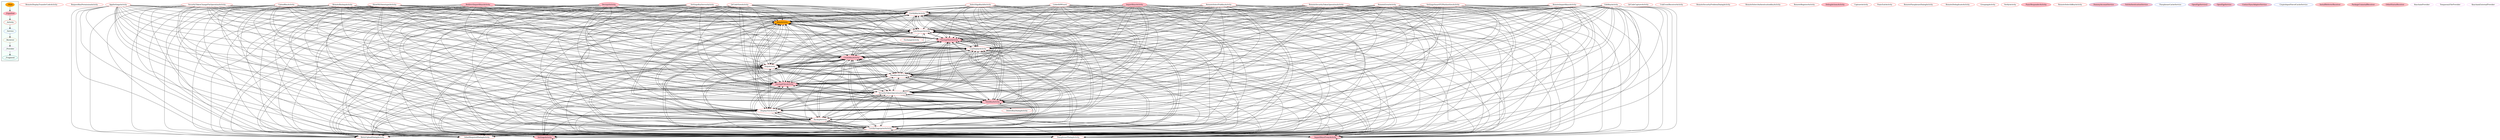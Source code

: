 digraph G {
subgraph cluster_legend{ 
bgcolor=mintcream;
_Activity[color = red];
_Service[color = royalblue];
_Provider[color = violet];
_Reciever[color = peru];
_Fragment[color = teal];
_Main[style=filled, fillcolor=orange, color = mintcream];
_Exported[style=filled, fillcolor=lightpink, color = mintcream];
_Main -> _Exported -> _Activity -> _Service -> _Reciever -> _Provider -> _Fragment; 
}
RemoteDisplayTransferCodeActivity[color = red];
RequestKeyPermissionActivity[color = red];
RedirectImportKeysActivity[style=filled, fillcolor=pink, color = red];
UploadKeyActivity[color = red];
RetryUploadDialogActivity[color = red];
SettingsKeyServerActivity[color = red];
RemoteImportKeysActivity[color = red];
CertifyKeyActivity[color = red];
RemoteBackupActivity[color = red];
OrbotRequiredDialogActivity[color = red];
QrCodeCaptureActivity[color = red];
DecryptActivity[style=filled, fillcolor=pink, color = red];
UsbEventReceiverActivity[color = red];
RemoteSecurityProblemDialogActivity[color = red];
MainActivity[style=filled, fillcolor=orange, color = red];
SelectSignKeyIdActivity[color = red];
RemoteSelectAuthenticationKeyActivity[color = red];
ImportKeysActivity[style=filled, fillcolor=pink, color = red];
RemoteRegisterActivity[color = red];
SettingsActivity[style=filled, fillcolor=pink, color = red];
CertifyFingerprintActivity[color = red];
EditKeyActivity[color = red];
PassphraseDialogActivity[color = red];
ExchangeActivity[color = red];
DeleteKeyDialogActivity[color = red];
DebugActionsActivity[style=filled, fillcolor=pink, color = red];
CaptureActivity[color = red];
BackupActivity[color = red];
DisplayTextActivity[color = red];
ImportKeysProxyActivity[style=filled, fillcolor=pink, color = red];
PanicExitActivity[color = red];
RemotePassphraseDialogActivity[color = red];
RemoteDeduplicateActivity[color = red];
SecurityTokenChangePinOperationActivity[color = red];
ViewKeyActivity[style=filled, fillcolor=pink, color = red];
SecurityTokenOperationActivity[color = red];
EncryptFilesActivity[style=filled, fillcolor=pink, color = red];
ViewKeyAdvActivity[color = red];
AppSettingsActivity[color = red];
RemoteSelectPubKeyActivity[color = red];
HelpActivity[color = red];
SettingsSmartPGPAuthoritiesActivity[color = red];
GroupingActivity[color = red];
CreateKeyActivity[style=filled, fillcolor=pink, color = red];
VerifyActivity[color = red];
RemoteSecurityTokenOperationActivity[color = red];
LogDisplayActivity[color = red];
EncryptTextActivity[style=filled, fillcolor=pink, color = red];
QrCodeViewActivity[color = red];
ShowNfcSweetspotActivity[color = red];
LinkedIdWizard[color = red];
SafeSlingerActivity[color = red];
RemoteErrorActivity[color = red];
PanicResponderActivity[style=filled, fillcolor=pink, color = red];
RemoteSelectIdKeyActivity[color = red];
DummyAccountService[style=filled, fillcolor=pink, color = royalblue];
SshAuthenticationService[style=filled, fillcolor=pink, color = royalblue];
PassphraseCacheService[color = royalblue];
OpenPgpService2[style=filled, fillcolor=pink, color = royalblue];
OpenPgpService[style=filled, fillcolor=pink, color = royalblue];
ContactSyncAdapterService[style=filled, fillcolor=pink, color = royalblue];
CryptoInputParcelCacheService[color = royalblue];
InstallReferrerReceiver[style=filled, fillcolor=pink, color = peru];
PackageUninstallReceiver[style=filled, fillcolor=pink, color = peru];
OrbotStatusReceiver[style=filled, fillcolor=pink, color = peru];
KeychainProvider[color = violet];
TemporaryFileProvider[color = violet];
KeychainExternalProvider[color = violet];
RedirectImportKeysActivity->EncryptTextActivity;
RedirectImportKeysActivity->ImportKeysProxyActivity;
RedirectImportKeysActivity->HelpActivity;
RedirectImportKeysActivity->PassphraseDialogActivity;
RedirectImportKeysActivity->OrbotRequiredDialogActivity;
RedirectImportKeysActivity->RetryUploadDialogActivity;
RedirectImportKeysActivity->ViewKeyAdvActivity;
RedirectImportKeysActivity->EncryptFilesActivity;
RedirectImportKeysActivity->LogDisplayActivity;
RedirectImportKeysActivity->SecurityTokenOperationActivity;
RedirectImportKeysActivity->CertifyFingerprintActivity;
RedirectImportKeysActivity->ViewKeyActivity;
RedirectImportKeysActivity->DisplayTextActivity;
RedirectImportKeysActivity->CertifyKeyActivity;
RedirectImportKeysActivity->MainActivity;
RedirectImportKeysActivity->SafeSlingerActivity;
RedirectImportKeysActivity->CreateKeyActivity;
RedirectImportKeysActivity->BackupActivity;
RedirectImportKeysActivity->SettingsActivity;
UploadKeyActivity->DisplayTextActivity;
UploadKeyActivity->EncryptFilesActivity;
UploadKeyActivity->RetryUploadDialogActivity;
UploadKeyActivity->CertifyFingerprintActivity;
UploadKeyActivity->CertifyKeyActivity;
UploadKeyActivity->HelpActivity;
UploadKeyActivity->BackupActivity;
UploadKeyActivity->ViewKeyActivity;
UploadKeyActivity->MainActivity;
UploadKeyActivity->SafeSlingerActivity;
UploadKeyActivity->ViewKeyAdvActivity;
UploadKeyActivity->ImportKeysProxyActivity;
UploadKeyActivity->PassphraseDialogActivity;
UploadKeyActivity->SecurityTokenOperationActivity;
UploadKeyActivity->OrbotRequiredDialogActivity;
UploadKeyActivity->CreateKeyActivity;
UploadKeyActivity->SettingsActivity;
UploadKeyActivity->EncryptTextActivity;
UploadKeyActivity->LogDisplayActivity;
SettingsKeyServerActivity->CertifyKeyActivity;
SettingsKeyServerActivity->ImportKeysProxyActivity;
SettingsKeyServerActivity->SettingsActivity;
SettingsKeyServerActivity->EncryptFilesActivity;
SettingsKeyServerActivity->RetryUploadDialogActivity;
SettingsKeyServerActivity->OrbotRequiredDialogActivity;
SettingsKeyServerActivity->DisplayTextActivity;
SettingsKeyServerActivity->SafeSlingerActivity;
SettingsKeyServerActivity->LogDisplayActivity;
SettingsKeyServerActivity->BackupActivity;
SettingsKeyServerActivity->PassphraseDialogActivity;
SettingsKeyServerActivity->EncryptTextActivity;
SettingsKeyServerActivity->ViewKeyActivity;
SettingsKeyServerActivity->CreateKeyActivity;
SettingsKeyServerActivity->ViewKeyAdvActivity;
SettingsKeyServerActivity->CertifyFingerprintActivity;
SettingsKeyServerActivity->SecurityTokenOperationActivity;
SettingsKeyServerActivity->HelpActivity;
SettingsKeyServerActivity->MainActivity;
SecurityTokenChangePinOperationActivity->CreateKeyActivity;
SecurityTokenChangePinOperationActivity->EncryptTextActivity;
SecurityTokenChangePinOperationActivity->ImportKeysProxyActivity;
SecurityTokenChangePinOperationActivity->PassphraseDialogActivity;
SecurityTokenChangePinOperationActivity->OrbotRequiredDialogActivity;
SecurityTokenChangePinOperationActivity->SafeSlingerActivity;
SecurityTokenChangePinOperationActivity->LogDisplayActivity;
SecurityTokenChangePinOperationActivity->MainActivity;
SecurityTokenChangePinOperationActivity->SecurityTokenOperationActivity;
SecurityTokenChangePinOperationActivity->ViewKeyAdvActivity;
SecurityTokenChangePinOperationActivity->CertifyFingerprintActivity;
SecurityTokenChangePinOperationActivity->DisplayTextActivity;
SecurityTokenChangePinOperationActivity->BackupActivity;
SecurityTokenChangePinOperationActivity->HelpActivity;
SecurityTokenChangePinOperationActivity->ViewKeyActivity;
SecurityTokenChangePinOperationActivity->CertifyKeyActivity;
SecurityTokenChangePinOperationActivity->EncryptFilesActivity;
SecurityTokenChangePinOperationActivity->SettingsActivity;
SecurityTokenChangePinOperationActivity->RetryUploadDialogActivity;
ViewKeyActivity->BackupActivity;
ViewKeyActivity->CertifyFingerprintActivity;
ViewKeyActivity->PassphraseDialogActivity;
ViewKeyActivity->DeleteKeyDialogActivity;
ViewKeyActivity->EncryptFilesActivity;
ViewKeyActivity->MainActivity;
ViewKeyActivity->ViewKeyActivity;
ViewKeyActivity->RetryUploadDialogActivity;
ViewKeyActivity->DisplayTextActivity;
ViewKeyActivity->ImportKeysProxyActivity;
ViewKeyActivity->SettingsActivity;
ViewKeyActivity->ViewKeyAdvActivity;
ViewKeyActivity->SecurityTokenOperationActivity;
ViewKeyActivity->CreateKeyActivity;
ViewKeyActivity->OrbotRequiredDialogActivity;
ViewKeyActivity->LogDisplayActivity;
ViewKeyActivity->HelpActivity;
ViewKeyActivity->CertifyKeyActivity;
ViewKeyActivity->EncryptTextActivity;
ViewKeyActivity->SafeSlingerActivity;
RemoteImportKeysActivity->ImportKeysProxyActivity;
RemoteImportKeysActivity->EncryptFilesActivity;
RemoteImportKeysActivity->CertifyKeyActivity;
RemoteImportKeysActivity->SecurityTokenOperationActivity;
RemoteImportKeysActivity->SafeSlingerActivity;
RemoteImportKeysActivity->RetryUploadDialogActivity;
RemoteImportKeysActivity->HelpActivity;
RemoteImportKeysActivity->PassphraseDialogActivity;
RemoteImportKeysActivity->OrbotRequiredDialogActivity;
RemoteImportKeysActivity->DisplayTextActivity;
RemoteImportKeysActivity->LogDisplayActivity;
RemoteImportKeysActivity->EncryptTextActivity;
RemoteImportKeysActivity->ViewKeyAdvActivity;
RemoteImportKeysActivity->SettingsActivity;
RemoteImportKeysActivity->CreateKeyActivity;
RemoteImportKeysActivity->CertifyFingerprintActivity;
RemoteImportKeysActivity->BackupActivity;
RemoteImportKeysActivity->MainActivity;
RemoteImportKeysActivity->ViewKeyActivity;
CertifyKeyActivity->SecurityTokenOperationActivity;
CertifyKeyActivity->LogDisplayActivity;
CertifyKeyActivity->EncryptTextActivity;
CertifyKeyActivity->ViewKeyAdvActivity;
CertifyKeyActivity->SettingsActivity;
CertifyKeyActivity->CreateKeyActivity;
CertifyKeyActivity->ViewKeyActivity;
CertifyKeyActivity->SafeSlingerActivity;
CertifyKeyActivity->DisplayTextActivity;
CertifyKeyActivity->BackupActivity;
CertifyKeyActivity->EncryptFilesActivity;
CertifyKeyActivity->RetryUploadDialogActivity;
CertifyKeyActivity->MainActivity;
CertifyKeyActivity->HelpActivity;
CertifyKeyActivity->CertifyFingerprintActivity;
CertifyKeyActivity->CertifyKeyActivity;
CertifyKeyActivity->OrbotRequiredDialogActivity;
CertifyKeyActivity->PassphraseDialogActivity;
CertifyKeyActivity->ImportKeysProxyActivity;
RemoteBackupActivity->BackupActivity;
RemoteBackupActivity->ImportKeysProxyActivity;
RemoteBackupActivity->CertifyFingerprintActivity;
RemoteBackupActivity->CertifyKeyActivity;
RemoteBackupActivity->EncryptTextActivity;
RemoteBackupActivity->EncryptFilesActivity;
RemoteBackupActivity->LogDisplayActivity;
RemoteBackupActivity->SecurityTokenOperationActivity;
RemoteBackupActivity->SettingsActivity;
RemoteBackupActivity->CreateKeyActivity;
RemoteBackupActivity->OrbotRequiredDialogActivity;
RemoteBackupActivity->DisplayTextActivity;
RemoteBackupActivity->SafeSlingerActivity;
RemoteBackupActivity->HelpActivity;
RemoteBackupActivity->MainActivity;
RemoteBackupActivity->PassphraseDialogActivity;
RemoteBackupActivity->ViewKeyAdvActivity;
RemoteBackupActivity->RetryUploadDialogActivity;
RemoteBackupActivity->ViewKeyActivity;
SecurityTokenOperationActivity->EncryptFilesActivity;
SecurityTokenOperationActivity->BackupActivity;
SecurityTokenOperationActivity->CertifyFingerprintActivity;
SecurityTokenOperationActivity->DisplayTextActivity;
SecurityTokenOperationActivity->LogDisplayActivity;
SecurityTokenOperationActivity->SettingsActivity;
SecurityTokenOperationActivity->SecurityTokenOperationActivity;
SecurityTokenOperationActivity->RetryUploadDialogActivity;
SecurityTokenOperationActivity->CreateKeyActivity;
SecurityTokenOperationActivity->OrbotRequiredDialogActivity;
SecurityTokenOperationActivity->HelpActivity;
SecurityTokenOperationActivity->ImportKeysProxyActivity;
SecurityTokenOperationActivity->CertifyKeyActivity;
SecurityTokenOperationActivity->PassphraseDialogActivity;
SecurityTokenOperationActivity->EncryptTextActivity;
SecurityTokenOperationActivity->MainActivity;
SecurityTokenOperationActivity->SafeSlingerActivity;
SecurityTokenOperationActivity->ViewKeyAdvActivity;
SecurityTokenOperationActivity->ViewKeyActivity;
ViewKeyAdvActivity->ViewKeyAdvActivity;
ViewKeyAdvActivity->DisplayTextActivity;
ViewKeyAdvActivity->RetryUploadDialogActivity;
ViewKeyAdvActivity->OrbotRequiredDialogActivity;
ViewKeyAdvActivity->PassphraseDialogActivity;
ViewKeyAdvActivity->SettingsActivity;
ViewKeyAdvActivity->BackupActivity;
ViewKeyAdvActivity->MainActivity;
ViewKeyAdvActivity->CertifyFingerprintActivity;
ViewKeyAdvActivity->EncryptTextActivity;
ViewKeyAdvActivity->LogDisplayActivity;
ViewKeyAdvActivity->SecurityTokenOperationActivity;
ViewKeyAdvActivity->CertifyKeyActivity;
ViewKeyAdvActivity->CreateKeyActivity;
ViewKeyAdvActivity->ImportKeysProxyActivity;
ViewKeyAdvActivity->HelpActivity;
ViewKeyAdvActivity->EncryptFilesActivity;
ViewKeyAdvActivity->SafeSlingerActivity;
ViewKeyAdvActivity->ViewKeyActivity;
EncryptFilesActivity->LogDisplayActivity;
EncryptFilesActivity->MainActivity;
EncryptFilesActivity->CertifyFingerprintActivity;
EncryptFilesActivity->DisplayTextActivity;
EncryptFilesActivity->SafeSlingerActivity;
EncryptFilesActivity->SettingsActivity;
EncryptFilesActivity->RetryUploadDialogActivity;
EncryptFilesActivity->ImportKeysProxyActivity;
EncryptFilesActivity->HelpActivity;
EncryptFilesActivity->SecurityTokenOperationActivity;
EncryptFilesActivity->OrbotRequiredDialogActivity;
EncryptFilesActivity->ViewKeyAdvActivity;
EncryptFilesActivity->ViewKeyActivity;
EncryptFilesActivity->CertifyKeyActivity;
EncryptFilesActivity->CreateKeyActivity;
EncryptFilesActivity->EncryptFilesActivity;
EncryptFilesActivity->EncryptTextActivity;
EncryptFilesActivity->BackupActivity;
EncryptFilesActivity->PassphraseDialogActivity;
AppSettingsActivity->PassphraseDialogActivity;
AppSettingsActivity->HelpActivity;
AppSettingsActivity->MainActivity;
AppSettingsActivity->SafeSlingerActivity;
AppSettingsActivity->ViewKeyActivity;
AppSettingsActivity->OrbotRequiredDialogActivity;
AppSettingsActivity->EncryptTextActivity;
AppSettingsActivity->SettingsActivity;
AppSettingsActivity->CertifyKeyActivity;
AppSettingsActivity->EncryptFilesActivity;
AppSettingsActivity->DisplayTextActivity;
AppSettingsActivity->ImportKeysProxyActivity;
AppSettingsActivity->ViewKeyAdvActivity;
AppSettingsActivity->BackupActivity;
AppSettingsActivity->SecurityTokenOperationActivity;
AppSettingsActivity->CertifyFingerprintActivity;
AppSettingsActivity->RetryUploadDialogActivity;
AppSettingsActivity->LogDisplayActivity;
AppSettingsActivity->CreateKeyActivity;
RemoteSelectPubKeyActivity->SecurityTokenOperationActivity;
RemoteSelectPubKeyActivity->SettingsActivity;
RemoteSelectPubKeyActivity->PassphraseDialogActivity;
RemoteSelectPubKeyActivity->ViewKeyActivity;
RemoteSelectPubKeyActivity->ViewKeyAdvActivity;
RemoteSelectPubKeyActivity->CertifyKeyActivity;
RemoteSelectPubKeyActivity->CertifyFingerprintActivity;
RemoteSelectPubKeyActivity->EncryptTextActivity;
RemoteSelectPubKeyActivity->SafeSlingerActivity;
RemoteSelectPubKeyActivity->CreateKeyActivity;
RemoteSelectPubKeyActivity->MainActivity;
RemoteSelectPubKeyActivity->HelpActivity;
RemoteSelectPubKeyActivity->ImportKeysProxyActivity;
RemoteSelectPubKeyActivity->RetryUploadDialogActivity;
RemoteSelectPubKeyActivity->OrbotRequiredDialogActivity;
RemoteSelectPubKeyActivity->LogDisplayActivity;
RemoteSelectPubKeyActivity->EncryptFilesActivity;
RemoteSelectPubKeyActivity->BackupActivity;
RemoteSelectPubKeyActivity->DisplayTextActivity;
HelpActivity->CertifyKeyActivity;
HelpActivity->CreateKeyActivity;
HelpActivity->ViewKeyAdvActivity;
HelpActivity->DisplayTextActivity;
HelpActivity->SecurityTokenOperationActivity;
HelpActivity->ImportKeysProxyActivity;
HelpActivity->ViewKeyActivity;
HelpActivity->PassphraseDialogActivity;
HelpActivity->RetryUploadDialogActivity;
HelpActivity->SafeSlingerActivity;
HelpActivity->BackupActivity;
HelpActivity->MainActivity;
HelpActivity->EncryptTextActivity;
HelpActivity->OrbotRequiredDialogActivity;
HelpActivity->HelpActivity;
HelpActivity->LogDisplayActivity;
HelpActivity->SettingsActivity;
HelpActivity->CertifyFingerprintActivity;
HelpActivity->EncryptFilesActivity;
DecryptActivity->SettingsActivity;
DecryptActivity->HelpActivity;
DecryptActivity->SafeSlingerActivity;
DecryptActivity->CreateKeyActivity;
DecryptActivity->MainActivity;
DecryptActivity->ViewKeyAdvActivity;
DecryptActivity->EncryptTextActivity;
DecryptActivity->ViewKeyActivity;
DecryptActivity->ImportKeysProxyActivity;
DecryptActivity->SecurityTokenOperationActivity;
DecryptActivity->CertifyFingerprintActivity;
DecryptActivity->DisplayTextActivity;
DecryptActivity->CertifyKeyActivity;
DecryptActivity->EncryptFilesActivity;
DecryptActivity->OrbotRequiredDialogActivity;
DecryptActivity->RetryUploadDialogActivity;
DecryptActivity->BackupActivity;
DecryptActivity->LogDisplayActivity;
DecryptActivity->PassphraseDialogActivity;
SettingsSmartPGPAuthoritiesActivity->EncryptTextActivity;
SettingsSmartPGPAuthoritiesActivity->ViewKeyAdvActivity;
SettingsSmartPGPAuthoritiesActivity->SecurityTokenOperationActivity;
SettingsSmartPGPAuthoritiesActivity->DisplayTextActivity;
SettingsSmartPGPAuthoritiesActivity->HelpActivity;
SettingsSmartPGPAuthoritiesActivity->RetryUploadDialogActivity;
SettingsSmartPGPAuthoritiesActivity->ViewKeyActivity;
SettingsSmartPGPAuthoritiesActivity->EncryptFilesActivity;
SettingsSmartPGPAuthoritiesActivity->BackupActivity;
SettingsSmartPGPAuthoritiesActivity->CreateKeyActivity;
SettingsSmartPGPAuthoritiesActivity->OrbotRequiredDialogActivity;
SettingsSmartPGPAuthoritiesActivity->LogDisplayActivity;
SettingsSmartPGPAuthoritiesActivity->ImportKeysProxyActivity;
SettingsSmartPGPAuthoritiesActivity->PassphraseDialogActivity;
SettingsSmartPGPAuthoritiesActivity->SafeSlingerActivity;
SettingsSmartPGPAuthoritiesActivity->MainActivity;
SettingsSmartPGPAuthoritiesActivity->CertifyKeyActivity;
SettingsSmartPGPAuthoritiesActivity->CertifyFingerprintActivity;
SettingsSmartPGPAuthoritiesActivity->SettingsActivity;
CreateKeyActivity->EncryptTextActivity;
CreateKeyActivity->CertifyFingerprintActivity;
CreateKeyActivity->CertifyKeyActivity;
CreateKeyActivity->DisplayTextActivity;
CreateKeyActivity->SafeSlingerActivity;
CreateKeyActivity->LogDisplayActivity;
CreateKeyActivity->RetryUploadDialogActivity;
CreateKeyActivity->BackupActivity;
CreateKeyActivity->HelpActivity;
CreateKeyActivity->ViewKeyAdvActivity;
CreateKeyActivity->CreateKeyActivity;
CreateKeyActivity->PassphraseDialogActivity;
CreateKeyActivity->SecurityTokenOperationActivity;
CreateKeyActivity->OrbotRequiredDialogActivity;
CreateKeyActivity->SettingsActivity;
CreateKeyActivity->ViewKeyActivity;
CreateKeyActivity->MainActivity;
CreateKeyActivity->EncryptFilesActivity;
CreateKeyActivity->ImportKeysProxyActivity;
RemoteSecurityTokenOperationActivity->ViewKeyAdvActivity;
RemoteSecurityTokenOperationActivity->EncryptFilesActivity;
RemoteSecurityTokenOperationActivity->LogDisplayActivity;
RemoteSecurityTokenOperationActivity->SafeSlingerActivity;
RemoteSecurityTokenOperationActivity->PassphraseDialogActivity;
RemoteSecurityTokenOperationActivity->RetryUploadDialogActivity;
RemoteSecurityTokenOperationActivity->ImportKeysProxyActivity;
RemoteSecurityTokenOperationActivity->CreateKeyActivity;
RemoteSecurityTokenOperationActivity->CertifyKeyActivity;
RemoteSecurityTokenOperationActivity->BackupActivity;
RemoteSecurityTokenOperationActivity->SettingsActivity;
RemoteSecurityTokenOperationActivity->CertifyFingerprintActivity;
RemoteSecurityTokenOperationActivity->MainActivity;
RemoteSecurityTokenOperationActivity->HelpActivity;
RemoteSecurityTokenOperationActivity->SecurityTokenOperationActivity;
RemoteSecurityTokenOperationActivity->EncryptTextActivity;
RemoteSecurityTokenOperationActivity->ViewKeyActivity;
RemoteSecurityTokenOperationActivity->OrbotRequiredDialogActivity;
RemoteSecurityTokenOperationActivity->DisplayTextActivity;
LogDisplayActivity->LogDisplayActivity;
LogDisplayActivity->ImportKeysProxyActivity;
LogDisplayActivity->ViewKeyActivity;
LogDisplayActivity->CreateKeyActivity;
LogDisplayActivity->SafeSlingerActivity;
LogDisplayActivity->SecurityTokenOperationActivity;
LogDisplayActivity->HelpActivity;
LogDisplayActivity->CertifyKeyActivity;
LogDisplayActivity->MainActivity;
LogDisplayActivity->EncryptFilesActivity;
LogDisplayActivity->EncryptTextActivity;
LogDisplayActivity->SettingsActivity;
LogDisplayActivity->OrbotRequiredDialogActivity;
LogDisplayActivity->RetryUploadDialogActivity;
LogDisplayActivity->DisplayTextActivity;
LogDisplayActivity->ViewKeyAdvActivity;
LogDisplayActivity->BackupActivity;
LogDisplayActivity->PassphraseDialogActivity;
LogDisplayActivity->CertifyFingerprintActivity;
MainActivity->DisplayTextActivity;
MainActivity->EncryptFilesActivity;
MainActivity->SettingsActivity;
MainActivity->OrbotRequiredDialogActivity;
MainActivity->CertifyKeyActivity;
MainActivity->BackupActivity;
MainActivity->SecurityTokenOperationActivity;
MainActivity->CertifyFingerprintActivity;
MainActivity->SafeSlingerActivity;
MainActivity->PassphraseDialogActivity;
MainActivity->EncryptTextActivity;
MainActivity->RetryUploadDialogActivity;
MainActivity->ViewKeyActivity;
MainActivity->CreateKeyActivity;
MainActivity->ImportKeysProxyActivity;
MainActivity->MainActivity;
MainActivity->LogDisplayActivity;
MainActivity->ViewKeyAdvActivity;
MainActivity->HelpActivity;
SelectSignKeyIdActivity->PassphraseDialogActivity;
SelectSignKeyIdActivity->EncryptTextActivity;
SelectSignKeyIdActivity->RetryUploadDialogActivity;
SelectSignKeyIdActivity->OrbotRequiredDialogActivity;
SelectSignKeyIdActivity->CreateKeyActivity;
SelectSignKeyIdActivity->ImportKeysProxyActivity;
SelectSignKeyIdActivity->CertifyKeyActivity;
SelectSignKeyIdActivity->CertifyFingerprintActivity;
SelectSignKeyIdActivity->EncryptFilesActivity;
SelectSignKeyIdActivity->BackupActivity;
SelectSignKeyIdActivity->LogDisplayActivity;
SelectSignKeyIdActivity->HelpActivity;
SelectSignKeyIdActivity->SafeSlingerActivity;
SelectSignKeyIdActivity->DisplayTextActivity;
SelectSignKeyIdActivity->MainActivity;
SelectSignKeyIdActivity->SecurityTokenOperationActivity;
SelectSignKeyIdActivity->ViewKeyActivity;
SelectSignKeyIdActivity->SettingsActivity;
SelectSignKeyIdActivity->ViewKeyAdvActivity;
EncryptTextActivity->CreateKeyActivity;
EncryptTextActivity->RetryUploadDialogActivity;
EncryptTextActivity->ImportKeysProxyActivity;
EncryptTextActivity->CertifyKeyActivity;
EncryptTextActivity->CertifyFingerprintActivity;
EncryptTextActivity->HelpActivity;
EncryptTextActivity->OrbotRequiredDialogActivity;
EncryptTextActivity->LogDisplayActivity;
EncryptTextActivity->PassphraseDialogActivity;
EncryptTextActivity->ViewKeyActivity;
EncryptTextActivity->SecurityTokenOperationActivity;
EncryptTextActivity->MainActivity;
EncryptTextActivity->SettingsActivity;
EncryptTextActivity->BackupActivity;
EncryptTextActivity->EncryptFilesActivity;
EncryptTextActivity->EncryptTextActivity;
EncryptTextActivity->ViewKeyAdvActivity;
EncryptTextActivity->DisplayTextActivity;
EncryptTextActivity->SafeSlingerActivity;
ImportKeysActivity->OrbotRequiredDialogActivity;
ImportKeysActivity->HelpActivity;
ImportKeysActivity->CertifyFingerprintActivity;
ImportKeysActivity->CreateKeyActivity;
ImportKeysActivity->BackupActivity;
ImportKeysActivity->CertifyKeyActivity;
ImportKeysActivity->RetryUploadDialogActivity;
ImportKeysActivity->SafeSlingerActivity;
ImportKeysActivity->SettingsActivity;
ImportKeysActivity->SecurityTokenOperationActivity;
ImportKeysActivity->LogDisplayActivity;
ImportKeysActivity->ViewKeyActivity;
ImportKeysActivity->EncryptFilesActivity;
ImportKeysActivity->PassphraseDialogActivity;
ImportKeysActivity->ViewKeyAdvActivity;
ImportKeysActivity->MainActivity;
ImportKeysActivity->EncryptTextActivity;
ImportKeysActivity->DisplayTextActivity;
ImportKeysActivity->ImportKeysProxyActivity;
QrCodeViewActivity->BackupActivity;
QrCodeViewActivity->EncryptTextActivity;
QrCodeViewActivity->SettingsActivity;
QrCodeViewActivity->EncryptFilesActivity;
QrCodeViewActivity->RetryUploadDialogActivity;
QrCodeViewActivity->MainActivity;
QrCodeViewActivity->SafeSlingerActivity;
QrCodeViewActivity->CertifyFingerprintActivity;
QrCodeViewActivity->PassphraseDialogActivity;
QrCodeViewActivity->ViewKeyActivity;
QrCodeViewActivity->DisplayTextActivity;
QrCodeViewActivity->HelpActivity;
QrCodeViewActivity->ImportKeysProxyActivity;
QrCodeViewActivity->OrbotRequiredDialogActivity;
QrCodeViewActivity->SecurityTokenOperationActivity;
QrCodeViewActivity->CertifyKeyActivity;
QrCodeViewActivity->ViewKeyAdvActivity;
QrCodeViewActivity->LogDisplayActivity;
QrCodeViewActivity->CreateKeyActivity;
CertifyFingerprintActivity->CertifyFingerprintActivity;
CertifyFingerprintActivity->MainActivity;
CertifyFingerprintActivity->ViewKeyActivity;
CertifyFingerprintActivity->SettingsActivity;
CertifyFingerprintActivity->OrbotRequiredDialogActivity;
CertifyFingerprintActivity->EncryptTextActivity;
CertifyFingerprintActivity->RetryUploadDialogActivity;
CertifyFingerprintActivity->CertifyKeyActivity;
CertifyFingerprintActivity->PassphraseDialogActivity;
CertifyFingerprintActivity->ImportKeysProxyActivity;
CertifyFingerprintActivity->EncryptFilesActivity;
CertifyFingerprintActivity->SecurityTokenOperationActivity;
CertifyFingerprintActivity->CreateKeyActivity;
CertifyFingerprintActivity->BackupActivity;
CertifyFingerprintActivity->HelpActivity;
CertifyFingerprintActivity->SafeSlingerActivity;
CertifyFingerprintActivity->LogDisplayActivity;
CertifyFingerprintActivity->ViewKeyAdvActivity;
CertifyFingerprintActivity->DisplayTextActivity;
SettingsActivity->MainActivity;
SettingsActivity->SettingsActivity;
SettingsActivity->CreateKeyActivity;
SettingsActivity->HelpActivity;
EditKeyActivity->SafeSlingerActivity;
EditKeyActivity->MainActivity;
EditKeyActivity->ViewKeyAdvActivity;
EditKeyActivity->HelpActivity;
EditKeyActivity->ImportKeysProxyActivity;
EditKeyActivity->EncryptTextActivity;
EditKeyActivity->OrbotRequiredDialogActivity;
EditKeyActivity->ViewKeyActivity;
EditKeyActivity->CertifyKeyActivity;
EditKeyActivity->SecurityTokenOperationActivity;
EditKeyActivity->EncryptFilesActivity;
EditKeyActivity->LogDisplayActivity;
EditKeyActivity->CreateKeyActivity;
EditKeyActivity->DisplayTextActivity;
EditKeyActivity->BackupActivity;
EditKeyActivity->SettingsActivity;
EditKeyActivity->CertifyFingerprintActivity;
EditKeyActivity->RetryUploadDialogActivity;
EditKeyActivity->PassphraseDialogActivity;
ShowNfcSweetspotActivity->ViewKeyActivity;
ShowNfcSweetspotActivity->SettingsActivity;
ShowNfcSweetspotActivity->ImportKeysProxyActivity;
ShowNfcSweetspotActivity->ViewKeyAdvActivity;
ShowNfcSweetspotActivity->RetryUploadDialogActivity;
ShowNfcSweetspotActivity->BackupActivity;
ShowNfcSweetspotActivity->EncryptTextActivity;
ShowNfcSweetspotActivity->DisplayTextActivity;
ShowNfcSweetspotActivity->SecurityTokenOperationActivity;
ShowNfcSweetspotActivity->MainActivity;
ShowNfcSweetspotActivity->CertifyFingerprintActivity;
ShowNfcSweetspotActivity->OrbotRequiredDialogActivity;
ShowNfcSweetspotActivity->CertifyKeyActivity;
ShowNfcSweetspotActivity->SafeSlingerActivity;
ShowNfcSweetspotActivity->PassphraseDialogActivity;
ShowNfcSweetspotActivity->LogDisplayActivity;
ShowNfcSweetspotActivity->HelpActivity;
ShowNfcSweetspotActivity->EncryptFilesActivity;
ShowNfcSweetspotActivity->CreateKeyActivity;
LinkedIdWizard->CertifyKeyActivity;
LinkedIdWizard->PassphraseDialogActivity;
LinkedIdWizard->RetryUploadDialogActivity;
LinkedIdWizard->HelpActivity;
LinkedIdWizard->SettingsActivity;
LinkedIdWizard->ViewKeyActivity;
LinkedIdWizard->CertifyFingerprintActivity;
LinkedIdWizard->SecurityTokenOperationActivity;
LinkedIdWizard->DisplayTextActivity;
LinkedIdWizard->ViewKeyAdvActivity;
LinkedIdWizard->EncryptTextActivity;
LinkedIdWizard->ImportKeysProxyActivity;
LinkedIdWizard->CreateKeyActivity;
LinkedIdWizard->EncryptFilesActivity;
LinkedIdWizard->BackupActivity;
LinkedIdWizard->MainActivity;
LinkedIdWizard->LogDisplayActivity;
LinkedIdWizard->OrbotRequiredDialogActivity;
LinkedIdWizard->SafeSlingerActivity;
SafeSlingerActivity->MainActivity;
SafeSlingerActivity->SettingsActivity;
SafeSlingerActivity->PassphraseDialogActivity;
SafeSlingerActivity->EncryptTextActivity;
SafeSlingerActivity->ImportKeysProxyActivity;
SafeSlingerActivity->DisplayTextActivity;
SafeSlingerActivity->LogDisplayActivity;
SafeSlingerActivity->CertifyKeyActivity;
SafeSlingerActivity->RetryUploadDialogActivity;
SafeSlingerActivity->SafeSlingerActivity;
SafeSlingerActivity->ViewKeyActivity;
SafeSlingerActivity->CreateKeyActivity;
SafeSlingerActivity->CertifyFingerprintActivity;
SafeSlingerActivity->ViewKeyAdvActivity;
SafeSlingerActivity->OrbotRequiredDialogActivity;
SafeSlingerActivity->HelpActivity;
SafeSlingerActivity->EncryptFilesActivity;
SafeSlingerActivity->SecurityTokenOperationActivity;
SafeSlingerActivity->ExchangeActivity;
SafeSlingerActivity->BackupActivity;
BackupActivity->PassphraseDialogActivity;
BackupActivity->LogDisplayActivity;
BackupActivity->EncryptFilesActivity;
BackupActivity->ImportKeysProxyActivity;
BackupActivity->CreateKeyActivity;
BackupActivity->HelpActivity;
BackupActivity->SettingsActivity;
BackupActivity->DisplayTextActivity;
BackupActivity->BackupActivity;
BackupActivity->MainActivity;
BackupActivity->EncryptTextActivity;
BackupActivity->SafeSlingerActivity;
BackupActivity->ViewKeyAdvActivity;
BackupActivity->ViewKeyActivity;
BackupActivity->CertifyKeyActivity;
BackupActivity->CertifyFingerprintActivity;
BackupActivity->OrbotRequiredDialogActivity;
BackupActivity->RetryUploadDialogActivity;
BackupActivity->SecurityTokenOperationActivity;
DisplayTextActivity->CertifyKeyActivity;
DisplayTextActivity->DisplayTextActivity;
DisplayTextActivity->BackupActivity;
DisplayTextActivity->ImportKeysProxyActivity;
DisplayTextActivity->SettingsActivity;
DisplayTextActivity->SecurityTokenOperationActivity;
DisplayTextActivity->MainActivity;
DisplayTextActivity->OrbotRequiredDialogActivity;
DisplayTextActivity->ViewKeyActivity;
DisplayTextActivity->LogDisplayActivity;
DisplayTextActivity->CertifyFingerprintActivity;
DisplayTextActivity->SafeSlingerActivity;
DisplayTextActivity->RetryUploadDialogActivity;
DisplayTextActivity->PassphraseDialogActivity;
DisplayTextActivity->HelpActivity;
DisplayTextActivity->EncryptFilesActivity;
DisplayTextActivity->EncryptTextActivity;
DisplayTextActivity->ViewKeyAdvActivity;
DisplayTextActivity->CreateKeyActivity;
RemoteErrorActivity->RetryUploadDialogActivity;
RemoteErrorActivity->DisplayTextActivity;
RemoteErrorActivity->LogDisplayActivity;
RemoteErrorActivity->HelpActivity;
RemoteErrorActivity->CertifyFingerprintActivity;
RemoteErrorActivity->EncryptTextActivity;
RemoteErrorActivity->ImportKeysProxyActivity;
RemoteErrorActivity->ViewKeyActivity;
RemoteErrorActivity->OrbotRequiredDialogActivity;
RemoteErrorActivity->BackupActivity;
RemoteErrorActivity->EncryptFilesActivity;
RemoteErrorActivity->PassphraseDialogActivity;
RemoteErrorActivity->SecurityTokenOperationActivity;
RemoteErrorActivity->CreateKeyActivity;
RemoteErrorActivity->SettingsActivity;
RemoteErrorActivity->MainActivity;
RemoteErrorActivity->CertifyKeyActivity;
RemoteErrorActivity->ViewKeyAdvActivity;
RemoteErrorActivity->SafeSlingerActivity;
ImportKeysProxyActivity->ImportKeysProxyActivity;
ImportKeysProxyActivity->MainActivity;
ImportKeysProxyActivity->CreateKeyActivity;
}
